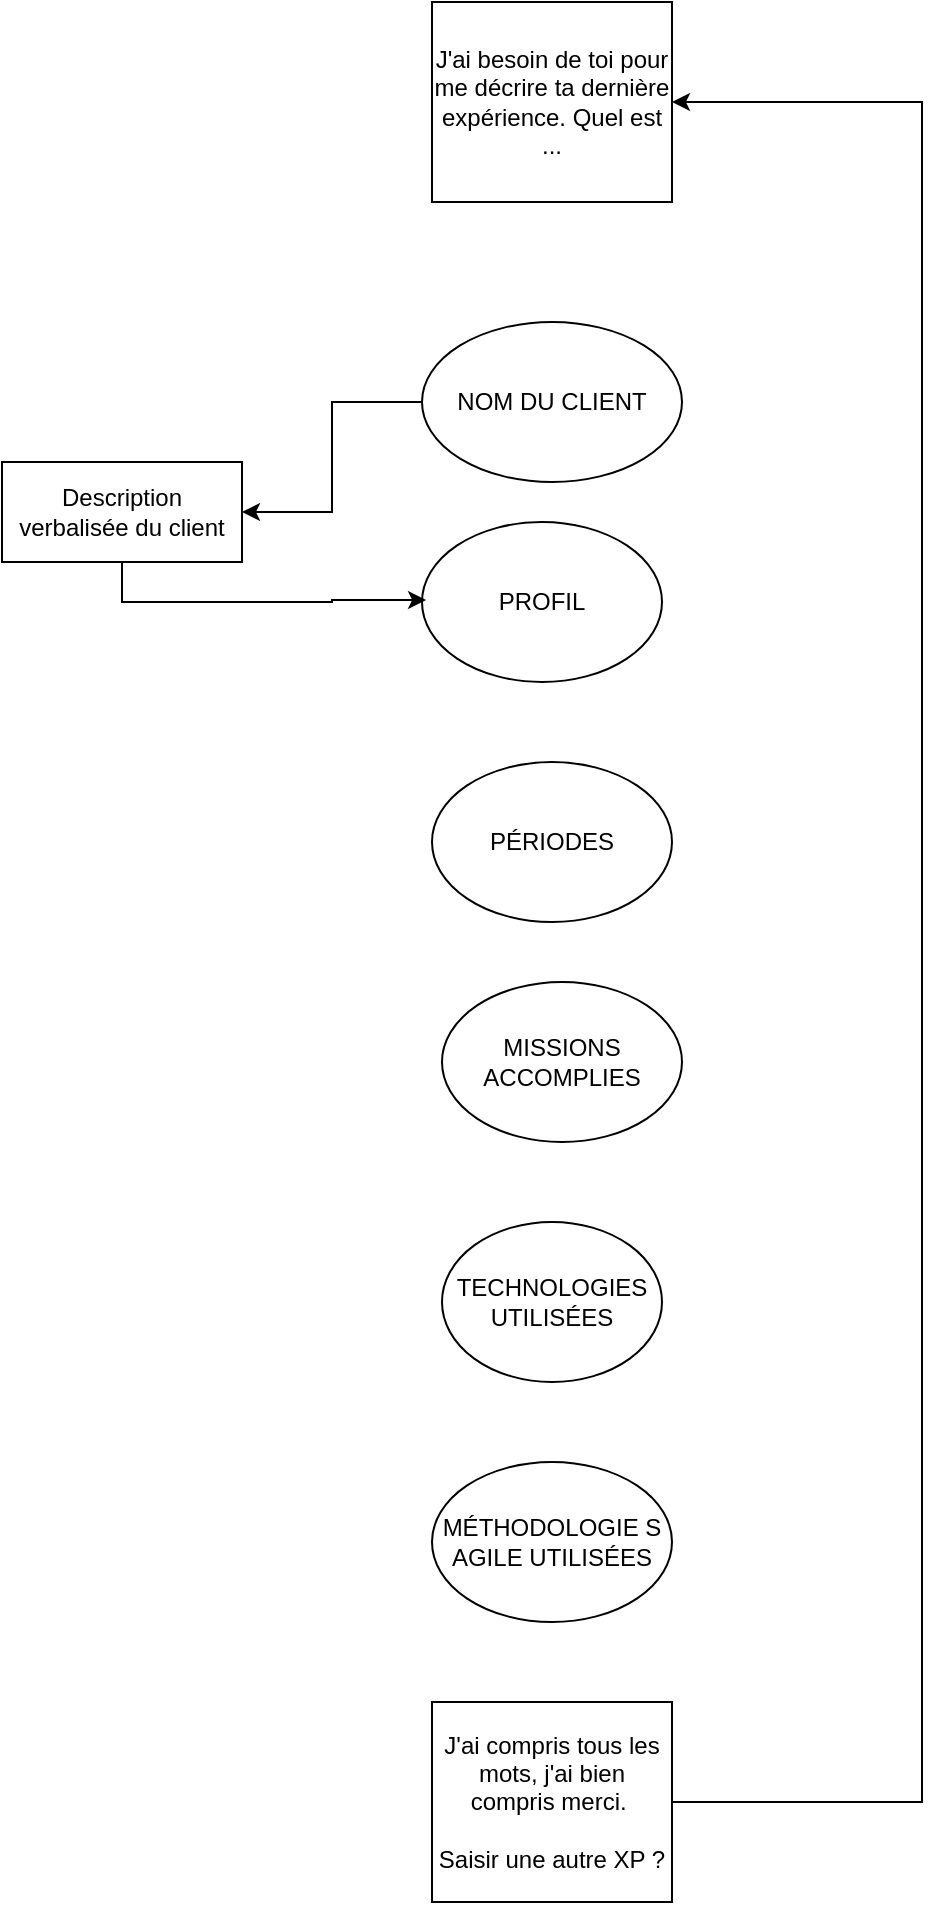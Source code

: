<mxfile version="24.5.3" type="github">
  <diagram name="Page-1" id="lKbQUw9RVPmazEnuOnoC">
    <mxGraphModel dx="708" dy="496" grid="1" gridSize="10" guides="1" tooltips="1" connect="1" arrows="1" fold="1" page="1" pageScale="1" pageWidth="827" pageHeight="1169" math="0" shadow="0">
      <root>
        <mxCell id="0" />
        <mxCell id="1" parent="0" />
        <mxCell id="96W-rycw6KNxEAgTsfMm-1" value="J&#39;ai besoin de toi pour me décrire ta dernière expérience. Quel est ..." style="whiteSpace=wrap;html=1;" vertex="1" parent="1">
          <mxGeometry x="395" y="20" width="120" height="100" as="geometry" />
        </mxCell>
        <mxCell id="96W-rycw6KNxEAgTsfMm-16" value="" style="edgeStyle=orthogonalEdgeStyle;rounded=0;orthogonalLoop=1;jettySize=auto;html=1;" edge="1" parent="1" source="96W-rycw6KNxEAgTsfMm-4" target="96W-rycw6KNxEAgTsfMm-15">
          <mxGeometry relative="1" as="geometry" />
        </mxCell>
        <mxCell id="96W-rycw6KNxEAgTsfMm-4" value="NOM DU CLIENT" style="ellipse;whiteSpace=wrap;html=1;" vertex="1" parent="1">
          <mxGeometry x="390" y="180" width="130" height="80" as="geometry" />
        </mxCell>
        <mxCell id="96W-rycw6KNxEAgTsfMm-7" value="MISSIONS ACCOMPLIES" style="ellipse;whiteSpace=wrap;html=1;" vertex="1" parent="1">
          <mxGeometry x="400" y="510" width="120" height="80" as="geometry" />
        </mxCell>
        <mxCell id="96W-rycw6KNxEAgTsfMm-8" value="TECHNOLOGIES UTILISÉES" style="ellipse;whiteSpace=wrap;html=1;" vertex="1" parent="1">
          <mxGeometry x="400" y="630" width="110" height="80" as="geometry" />
        </mxCell>
        <mxCell id="96W-rycw6KNxEAgTsfMm-9" value="MÉTHODOLOGIE S AGILE UTILISÉES" style="ellipse;whiteSpace=wrap;html=1;" vertex="1" parent="1">
          <mxGeometry x="395" y="750" width="120" height="80" as="geometry" />
        </mxCell>
        <mxCell id="96W-rycw6KNxEAgTsfMm-11" value="PROFIL" style="ellipse;whiteSpace=wrap;html=1;" vertex="1" parent="1">
          <mxGeometry x="390" y="280" width="120" height="80" as="geometry" />
        </mxCell>
        <mxCell id="96W-rycw6KNxEAgTsfMm-14" style="edgeStyle=orthogonalEdgeStyle;rounded=0;orthogonalLoop=1;jettySize=auto;html=1;entryX=1;entryY=0.5;entryDx=0;entryDy=0;" edge="1" parent="1" source="96W-rycw6KNxEAgTsfMm-13" target="96W-rycw6KNxEAgTsfMm-1">
          <mxGeometry relative="1" as="geometry">
            <mxPoint x="660" y="370" as="targetPoint" />
            <Array as="points">
              <mxPoint x="640" y="920" />
              <mxPoint x="640" y="70" />
            </Array>
          </mxGeometry>
        </mxCell>
        <mxCell id="96W-rycw6KNxEAgTsfMm-13" value="J&#39;ai compris tous les mots, j&#39;ai bien compris merci.&amp;nbsp;&lt;div&gt;&lt;br&gt;&lt;/div&gt;&lt;div&gt;Saisir une autre XP ?&lt;/div&gt;" style="whiteSpace=wrap;html=1;" vertex="1" parent="1">
          <mxGeometry x="395" y="870" width="120" height="100" as="geometry" />
        </mxCell>
        <mxCell id="96W-rycw6KNxEAgTsfMm-15" value="Description verbalisée du client" style="whiteSpace=wrap;html=1;" vertex="1" parent="1">
          <mxGeometry x="180" y="250" width="120" height="50" as="geometry" />
        </mxCell>
        <mxCell id="96W-rycw6KNxEAgTsfMm-17" style="edgeStyle=orthogonalEdgeStyle;rounded=0;orthogonalLoop=1;jettySize=auto;html=1;entryX=0.017;entryY=0.613;entryDx=0;entryDy=0;entryPerimeter=0;" edge="1" parent="1" source="96W-rycw6KNxEAgTsfMm-15">
          <mxGeometry relative="1" as="geometry">
            <mxPoint x="392.04" y="319.04" as="targetPoint" />
            <Array as="points">
              <mxPoint x="240" y="320" />
              <mxPoint x="345" y="320" />
              <mxPoint x="345" y="319" />
            </Array>
          </mxGeometry>
        </mxCell>
        <mxCell id="96W-rycw6KNxEAgTsfMm-6" value="PÉRIODES" style="ellipse;whiteSpace=wrap;html=1;" vertex="1" parent="1">
          <mxGeometry x="395" y="400" width="120" height="80" as="geometry" />
        </mxCell>
      </root>
    </mxGraphModel>
  </diagram>
</mxfile>
